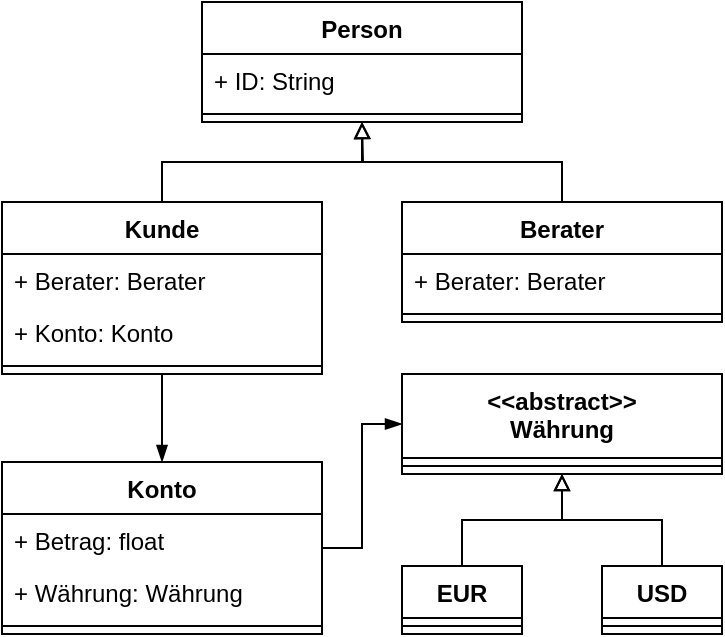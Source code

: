 <mxfile version="24.4.6" type="device" pages="4">
  <diagram id="iunZmE7E6BgedHIRVjCQ" name="Bank">
    <mxGraphModel dx="1407" dy="578" grid="1" gridSize="10" guides="1" tooltips="1" connect="1" arrows="1" fold="1" page="1" pageScale="1" pageWidth="1169" pageHeight="827" math="0" shadow="0">
      <root>
        <mxCell id="0" />
        <mxCell id="1" parent="0" />
        <mxCell id="VYMpUTlePzN7HzJO34z0-1" value="Person" style="swimlane;fontStyle=1;align=center;verticalAlign=top;childLayout=stackLayout;horizontal=1;startSize=26;horizontalStack=0;resizeParent=1;resizeParentMax=0;resizeLast=0;collapsible=1;marginBottom=0;whiteSpace=wrap;html=1;" vertex="1" parent="1">
          <mxGeometry x="400" y="80" width="160" height="60" as="geometry" />
        </mxCell>
        <mxCell id="VYMpUTlePzN7HzJO34z0-2" value="+ ID: String" style="text;strokeColor=none;fillColor=none;align=left;verticalAlign=top;spacingLeft=4;spacingRight=4;overflow=hidden;rotatable=0;points=[[0,0.5],[1,0.5]];portConstraint=eastwest;whiteSpace=wrap;html=1;" vertex="1" parent="VYMpUTlePzN7HzJO34z0-1">
          <mxGeometry y="26" width="160" height="26" as="geometry" />
        </mxCell>
        <mxCell id="VYMpUTlePzN7HzJO34z0-3" value="" style="line;strokeWidth=1;fillColor=none;align=left;verticalAlign=middle;spacingTop=-1;spacingLeft=3;spacingRight=3;rotatable=0;labelPosition=right;points=[];portConstraint=eastwest;strokeColor=inherit;" vertex="1" parent="VYMpUTlePzN7HzJO34z0-1">
          <mxGeometry y="52" width="160" height="8" as="geometry" />
        </mxCell>
        <mxCell id="VYMpUTlePzN7HzJO34z0-24" style="edgeStyle=orthogonalEdgeStyle;rounded=0;orthogonalLoop=1;jettySize=auto;html=1;exitX=0.5;exitY=0;exitDx=0;exitDy=0;entryX=0.5;entryY=1;entryDx=0;entryDy=0;endArrow=block;endFill=0;" edge="1" parent="1" source="VYMpUTlePzN7HzJO34z0-5" target="VYMpUTlePzN7HzJO34z0-1">
          <mxGeometry relative="1" as="geometry" />
        </mxCell>
        <mxCell id="VYMpUTlePzN7HzJO34z0-26" style="edgeStyle=orthogonalEdgeStyle;rounded=0;orthogonalLoop=1;jettySize=auto;html=1;exitX=0.5;exitY=1;exitDx=0;exitDy=0;entryX=0.5;entryY=0;entryDx=0;entryDy=0;endArrow=blockThin;endFill=1;" edge="1" parent="1" source="VYMpUTlePzN7HzJO34z0-5" target="VYMpUTlePzN7HzJO34z0-11">
          <mxGeometry relative="1" as="geometry" />
        </mxCell>
        <mxCell id="VYMpUTlePzN7HzJO34z0-5" value="Kunde" style="swimlane;fontStyle=1;align=center;verticalAlign=top;childLayout=stackLayout;horizontal=1;startSize=26;horizontalStack=0;resizeParent=1;resizeParentMax=0;resizeLast=0;collapsible=1;marginBottom=0;whiteSpace=wrap;html=1;" vertex="1" parent="1">
          <mxGeometry x="300" y="180" width="160" height="86" as="geometry" />
        </mxCell>
        <mxCell id="VYMpUTlePzN7HzJO34z0-6" value="+ Berater: Berater" style="text;strokeColor=none;fillColor=none;align=left;verticalAlign=top;spacingLeft=4;spacingRight=4;overflow=hidden;rotatable=0;points=[[0,0.5],[1,0.5]];portConstraint=eastwest;whiteSpace=wrap;html=1;" vertex="1" parent="VYMpUTlePzN7HzJO34z0-5">
          <mxGeometry y="26" width="160" height="26" as="geometry" />
        </mxCell>
        <mxCell id="VYMpUTlePzN7HzJO34z0-14" value="+ Konto: Konto" style="text;strokeColor=none;fillColor=none;align=left;verticalAlign=top;spacingLeft=4;spacingRight=4;overflow=hidden;rotatable=0;points=[[0,0.5],[1,0.5]];portConstraint=eastwest;whiteSpace=wrap;html=1;" vertex="1" parent="VYMpUTlePzN7HzJO34z0-5">
          <mxGeometry y="52" width="160" height="26" as="geometry" />
        </mxCell>
        <mxCell id="VYMpUTlePzN7HzJO34z0-7" value="" style="line;strokeWidth=1;fillColor=none;align=left;verticalAlign=middle;spacingTop=-1;spacingLeft=3;spacingRight=3;rotatable=0;labelPosition=right;points=[];portConstraint=eastwest;strokeColor=inherit;" vertex="1" parent="VYMpUTlePzN7HzJO34z0-5">
          <mxGeometry y="78" width="160" height="8" as="geometry" />
        </mxCell>
        <mxCell id="VYMpUTlePzN7HzJO34z0-25" style="edgeStyle=orthogonalEdgeStyle;rounded=0;orthogonalLoop=1;jettySize=auto;html=1;exitX=0.5;exitY=0;exitDx=0;exitDy=0;endArrow=block;endFill=0;" edge="1" parent="1" source="VYMpUTlePzN7HzJO34z0-8">
          <mxGeometry relative="1" as="geometry">
            <mxPoint x="480" y="140" as="targetPoint" />
          </mxGeometry>
        </mxCell>
        <mxCell id="VYMpUTlePzN7HzJO34z0-8" value="Berater" style="swimlane;fontStyle=1;align=center;verticalAlign=top;childLayout=stackLayout;horizontal=1;startSize=26;horizontalStack=0;resizeParent=1;resizeParentMax=0;resizeLast=0;collapsible=1;marginBottom=0;whiteSpace=wrap;html=1;" vertex="1" parent="1">
          <mxGeometry x="500" y="180" width="160" height="60" as="geometry" />
        </mxCell>
        <mxCell id="VYMpUTlePzN7HzJO34z0-9" value="+ Berater: Berater" style="text;strokeColor=none;fillColor=none;align=left;verticalAlign=top;spacingLeft=4;spacingRight=4;overflow=hidden;rotatable=0;points=[[0,0.5],[1,0.5]];portConstraint=eastwest;whiteSpace=wrap;html=1;" vertex="1" parent="VYMpUTlePzN7HzJO34z0-8">
          <mxGeometry y="26" width="160" height="26" as="geometry" />
        </mxCell>
        <mxCell id="VYMpUTlePzN7HzJO34z0-10" value="" style="line;strokeWidth=1;fillColor=none;align=left;verticalAlign=middle;spacingTop=-1;spacingLeft=3;spacingRight=3;rotatable=0;labelPosition=right;points=[];portConstraint=eastwest;strokeColor=inherit;" vertex="1" parent="VYMpUTlePzN7HzJO34z0-8">
          <mxGeometry y="52" width="160" height="8" as="geometry" />
        </mxCell>
        <mxCell id="VYMpUTlePzN7HzJO34z0-27" style="edgeStyle=orthogonalEdgeStyle;rounded=0;orthogonalLoop=1;jettySize=auto;html=1;exitX=1;exitY=0.5;exitDx=0;exitDy=0;endArrow=blockThin;endFill=1;entryX=0;entryY=0.5;entryDx=0;entryDy=0;" edge="1" parent="1" source="VYMpUTlePzN7HzJO34z0-11" target="VYMpUTlePzN7HzJO34z0-16">
          <mxGeometry relative="1" as="geometry" />
        </mxCell>
        <mxCell id="VYMpUTlePzN7HzJO34z0-11" value="Konto" style="swimlane;fontStyle=1;align=center;verticalAlign=top;childLayout=stackLayout;horizontal=1;startSize=26;horizontalStack=0;resizeParent=1;resizeParentMax=0;resizeLast=0;collapsible=1;marginBottom=0;whiteSpace=wrap;html=1;" vertex="1" parent="1">
          <mxGeometry x="300" y="310" width="160" height="86" as="geometry" />
        </mxCell>
        <mxCell id="VYMpUTlePzN7HzJO34z0-12" value="+ Betrag: float" style="text;strokeColor=none;fillColor=none;align=left;verticalAlign=top;spacingLeft=4;spacingRight=4;overflow=hidden;rotatable=0;points=[[0,0.5],[1,0.5]];portConstraint=eastwest;whiteSpace=wrap;html=1;" vertex="1" parent="VYMpUTlePzN7HzJO34z0-11">
          <mxGeometry y="26" width="160" height="26" as="geometry" />
        </mxCell>
        <mxCell id="VYMpUTlePzN7HzJO34z0-15" value="+ Währung: Währung" style="text;strokeColor=none;fillColor=none;align=left;verticalAlign=top;spacingLeft=4;spacingRight=4;overflow=hidden;rotatable=0;points=[[0,0.5],[1,0.5]];portConstraint=eastwest;whiteSpace=wrap;html=1;" vertex="1" parent="VYMpUTlePzN7HzJO34z0-11">
          <mxGeometry y="52" width="160" height="26" as="geometry" />
        </mxCell>
        <mxCell id="VYMpUTlePzN7HzJO34z0-13" value="" style="line;strokeWidth=1;fillColor=none;align=left;verticalAlign=middle;spacingTop=-1;spacingLeft=3;spacingRight=3;rotatable=0;labelPosition=right;points=[];portConstraint=eastwest;strokeColor=inherit;" vertex="1" parent="VYMpUTlePzN7HzJO34z0-11">
          <mxGeometry y="78" width="160" height="8" as="geometry" />
        </mxCell>
        <mxCell id="VYMpUTlePzN7HzJO34z0-16" value="&lt;div&gt;&amp;lt;&amp;lt;abstract&amp;gt;&amp;gt;&lt;/div&gt;Währung" style="swimlane;fontStyle=1;align=center;verticalAlign=top;childLayout=stackLayout;horizontal=1;startSize=42;horizontalStack=0;resizeParent=1;resizeParentMax=0;resizeLast=0;collapsible=1;marginBottom=0;whiteSpace=wrap;html=1;" vertex="1" parent="1">
          <mxGeometry x="500" y="266" width="160" height="50" as="geometry">
            <mxRectangle x="500" y="270" width="110" height="40" as="alternateBounds" />
          </mxGeometry>
        </mxCell>
        <mxCell id="VYMpUTlePzN7HzJO34z0-19" value="" style="line;strokeWidth=1;fillColor=none;align=left;verticalAlign=middle;spacingTop=-1;spacingLeft=3;spacingRight=3;rotatable=0;labelPosition=right;points=[];portConstraint=eastwest;strokeColor=inherit;" vertex="1" parent="VYMpUTlePzN7HzJO34z0-16">
          <mxGeometry y="42" width="160" height="8" as="geometry" />
        </mxCell>
        <mxCell id="VYMpUTlePzN7HzJO34z0-28" style="edgeStyle=orthogonalEdgeStyle;rounded=0;orthogonalLoop=1;jettySize=auto;html=1;exitX=0.5;exitY=0;exitDx=0;exitDy=0;entryX=0.5;entryY=1;entryDx=0;entryDy=0;endArrow=block;endFill=0;" edge="1" parent="1" source="VYMpUTlePzN7HzJO34z0-20" target="VYMpUTlePzN7HzJO34z0-16">
          <mxGeometry relative="1" as="geometry" />
        </mxCell>
        <mxCell id="VYMpUTlePzN7HzJO34z0-20" value="EUR" style="swimlane;fontStyle=1;align=center;verticalAlign=top;childLayout=stackLayout;horizontal=1;startSize=26;horizontalStack=0;resizeParent=1;resizeParentMax=0;resizeLast=0;collapsible=1;marginBottom=0;whiteSpace=wrap;html=1;" vertex="1" parent="1">
          <mxGeometry x="500" y="362" width="60" height="34" as="geometry" />
        </mxCell>
        <mxCell id="VYMpUTlePzN7HzJO34z0-21" value="" style="line;strokeWidth=1;fillColor=none;align=left;verticalAlign=middle;spacingTop=-1;spacingLeft=3;spacingRight=3;rotatable=0;labelPosition=right;points=[];portConstraint=eastwest;strokeColor=inherit;" vertex="1" parent="VYMpUTlePzN7HzJO34z0-20">
          <mxGeometry y="26" width="60" height="8" as="geometry" />
        </mxCell>
        <mxCell id="VYMpUTlePzN7HzJO34z0-30" style="edgeStyle=orthogonalEdgeStyle;rounded=0;orthogonalLoop=1;jettySize=auto;html=1;exitX=0.5;exitY=0;exitDx=0;exitDy=0;entryX=0.5;entryY=1;entryDx=0;entryDy=0;endArrow=block;endFill=0;" edge="1" parent="1" source="VYMpUTlePzN7HzJO34z0-22" target="VYMpUTlePzN7HzJO34z0-16">
          <mxGeometry relative="1" as="geometry" />
        </mxCell>
        <mxCell id="VYMpUTlePzN7HzJO34z0-22" value="USD" style="swimlane;fontStyle=1;align=center;verticalAlign=top;childLayout=stackLayout;horizontal=1;startSize=26;horizontalStack=0;resizeParent=1;resizeParentMax=0;resizeLast=0;collapsible=1;marginBottom=0;whiteSpace=wrap;html=1;" vertex="1" parent="1">
          <mxGeometry x="600" y="362" width="60" height="34" as="geometry" />
        </mxCell>
        <mxCell id="VYMpUTlePzN7HzJO34z0-23" value="" style="line;strokeWidth=1;fillColor=none;align=left;verticalAlign=middle;spacingTop=-1;spacingLeft=3;spacingRight=3;rotatable=0;labelPosition=right;points=[];portConstraint=eastwest;strokeColor=inherit;" vertex="1" parent="VYMpUTlePzN7HzJO34z0-22">
          <mxGeometry y="26" width="60" height="8" as="geometry" />
        </mxCell>
      </root>
    </mxGraphModel>
  </diagram>
  <diagram id="C5RBs43oDa-KdzZeNtuy" name="Star Wars" />
  <diagram id="3ioDmaJ7gbmRXK9w4Tqg" name="E-Post">
    <mxGraphModel dx="588" dy="578" grid="1" gridSize="10" guides="1" tooltips="1" connect="1" arrows="1" fold="1" page="1" pageScale="1" pageWidth="1169" pageHeight="827" math="0" shadow="0">
      <root>
        <mxCell id="0" />
        <mxCell id="1" parent="0" />
        <mxCell id="nJV-wV36-fek-TO85JfS-2" value="" style="rounded=0;whiteSpace=wrap;html=1;" vertex="1" parent="1">
          <mxGeometry x="80" y="70" width="250" height="230" as="geometry" />
        </mxCell>
        <mxCell id="nJV-wV36-fek-TO85JfS-3" value="Nutzer" style="shape=umlActor;verticalLabelPosition=bottom;verticalAlign=top;html=1;outlineConnect=0;" vertex="1" parent="1">
          <mxGeometry x="40" y="80" width="30" height="60" as="geometry" />
        </mxCell>
        <mxCell id="nJV-wV36-fek-TO85JfS-4" value="Kunde" style="shape=umlActor;verticalLabelPosition=bottom;verticalAlign=top;html=1;outlineConnect=0;" vertex="1" parent="1">
          <mxGeometry x="40" y="220" width="30" height="60" as="geometry" />
        </mxCell>
        <mxCell id="nJV-wV36-fek-TO85JfS-5" value="" style="endArrow=block;html=1;rounded=0;endFill=0;" edge="1" parent="1">
          <mxGeometry width="50" height="50" relative="1" as="geometry">
            <mxPoint x="55" y="210" as="sourcePoint" />
            <mxPoint x="55" y="170" as="targetPoint" />
          </mxGeometry>
        </mxCell>
        <mxCell id="nJV-wV36-fek-TO85JfS-6" value="empfangen" style="ellipse;whiteSpace=wrap;html=1;" vertex="1" parent="1">
          <mxGeometry x="110" y="80" width="80" height="30" as="geometry" />
        </mxCell>
        <mxCell id="nJV-wV36-fek-TO85JfS-7" value="registrieren" style="ellipse;whiteSpace=wrap;html=1;" vertex="1" parent="1">
          <mxGeometry x="110" y="120" width="80" height="30" as="geometry" />
        </mxCell>
        <mxCell id="nJV-wV36-fek-TO85JfS-8" value="verwalten" style="ellipse;whiteSpace=wrap;html=1;" vertex="1" parent="1">
          <mxGeometry x="110" y="260" width="80" height="30" as="geometry" />
        </mxCell>
        <mxCell id="nJV-wV36-fek-TO85JfS-9" value="schreiben" style="ellipse;whiteSpace=wrap;html=1;" vertex="1" parent="1">
          <mxGeometry x="110" y="220" width="80" height="30" as="geometry" />
        </mxCell>
        <mxCell id="nJV-wV36-fek-TO85JfS-10" value="senden" style="ellipse;whiteSpace=wrap;html=1;" vertex="1" parent="1">
          <mxGeometry x="110" y="180" width="80" height="30" as="geometry" />
        </mxCell>
        <mxCell id="nJV-wV36-fek-TO85JfS-11" value="Zusteller" style="shape=umlActor;verticalLabelPosition=bottom;verticalAlign=top;html=1;outlineConnect=0;" vertex="1" parent="1">
          <mxGeometry x="340" y="155" width="30" height="60" as="geometry" />
        </mxCell>
        <mxCell id="nJV-wV36-fek-TO85JfS-12" value="zustellen" style="ellipse;whiteSpace=wrap;html=1;" vertex="1" parent="1">
          <mxGeometry x="220" y="170" width="80" height="30" as="geometry" />
        </mxCell>
        <mxCell id="nJV-wV36-fek-TO85JfS-13" value="" style="endArrow=none;html=1;rounded=0;entryX=0;entryY=0.5;entryDx=0;entryDy=0;exitX=0.5;exitY=0.5;exitDx=0;exitDy=0;exitPerimeter=0;" edge="1" parent="1" source="nJV-wV36-fek-TO85JfS-3" target="nJV-wV36-fek-TO85JfS-6">
          <mxGeometry width="50" height="50" relative="1" as="geometry">
            <mxPoint x="170" y="240" as="sourcePoint" />
            <mxPoint x="220" y="190" as="targetPoint" />
          </mxGeometry>
        </mxCell>
        <mxCell id="nJV-wV36-fek-TO85JfS-14" value="" style="endArrow=none;html=1;rounded=0;entryX=0;entryY=0.5;entryDx=0;entryDy=0;exitX=0.5;exitY=0.5;exitDx=0;exitDy=0;exitPerimeter=0;" edge="1" parent="1" source="nJV-wV36-fek-TO85JfS-3" target="nJV-wV36-fek-TO85JfS-7">
          <mxGeometry width="50" height="50" relative="1" as="geometry">
            <mxPoint x="65" y="120" as="sourcePoint" />
            <mxPoint x="122" y="104" as="targetPoint" />
          </mxGeometry>
        </mxCell>
        <mxCell id="nJV-wV36-fek-TO85JfS-16" value="" style="endArrow=none;html=1;rounded=0;entryX=0;entryY=0.5;entryDx=0;entryDy=0;exitX=0.5;exitY=0.5;exitDx=0;exitDy=0;exitPerimeter=0;" edge="1" parent="1" source="nJV-wV36-fek-TO85JfS-4" target="nJV-wV36-fek-TO85JfS-10">
          <mxGeometry width="50" height="50" relative="1" as="geometry">
            <mxPoint x="65" y="120" as="sourcePoint" />
            <mxPoint x="120" y="145" as="targetPoint" />
          </mxGeometry>
        </mxCell>
        <mxCell id="nJV-wV36-fek-TO85JfS-17" value="" style="endArrow=none;html=1;rounded=0;entryX=0;entryY=0.5;entryDx=0;entryDy=0;exitX=0.5;exitY=0.5;exitDx=0;exitDy=0;exitPerimeter=0;" edge="1" parent="1" source="nJV-wV36-fek-TO85JfS-4" target="nJV-wV36-fek-TO85JfS-9">
          <mxGeometry width="50" height="50" relative="1" as="geometry">
            <mxPoint x="65" y="260" as="sourcePoint" />
            <mxPoint x="120" y="205" as="targetPoint" />
          </mxGeometry>
        </mxCell>
        <mxCell id="nJV-wV36-fek-TO85JfS-18" value="" style="endArrow=none;html=1;rounded=0;entryX=0;entryY=0.5;entryDx=0;entryDy=0;exitX=0.5;exitY=0.5;exitDx=0;exitDy=0;exitPerimeter=0;" edge="1" parent="1" source="nJV-wV36-fek-TO85JfS-4" target="nJV-wV36-fek-TO85JfS-8">
          <mxGeometry width="50" height="50" relative="1" as="geometry">
            <mxPoint x="65" y="260" as="sourcePoint" />
            <mxPoint x="120" y="245" as="targetPoint" />
          </mxGeometry>
        </mxCell>
        <mxCell id="nJV-wV36-fek-TO85JfS-19" value="" style="endArrow=none;html=1;rounded=0;exitX=1;exitY=0.5;exitDx=0;exitDy=0;entryX=0.5;entryY=0.5;entryDx=0;entryDy=0;entryPerimeter=0;" edge="1" parent="1" source="nJV-wV36-fek-TO85JfS-12" target="nJV-wV36-fek-TO85JfS-11">
          <mxGeometry width="50" height="50" relative="1" as="geometry">
            <mxPoint x="65" y="260" as="sourcePoint" />
            <mxPoint x="350.385" y="210" as="targetPoint" />
          </mxGeometry>
        </mxCell>
        <mxCell id="nJV-wV36-fek-TO85JfS-20" value="E-Post-System" style="text;html=1;align=center;verticalAlign=middle;whiteSpace=wrap;rounded=0;" vertex="1" parent="1">
          <mxGeometry x="160" y="40" width="90" height="30" as="geometry" />
        </mxCell>
      </root>
    </mxGraphModel>
  </diagram>
  <diagram id="pLxH-jli7Uel48wUpbZ6" name="Zustandsdiagramm">
    <mxGraphModel dx="2197" dy="1012" grid="1" gridSize="10" guides="1" tooltips="1" connect="1" arrows="1" fold="1" page="1" pageScale="1" pageWidth="1169" pageHeight="827" math="0" shadow="0">
      <root>
        <mxCell id="0" />
        <mxCell id="1" parent="0" />
        <mxCell id="4BU65ERraMlawbvB9dij-3" style="edgeStyle=orthogonalEdgeStyle;rounded=0;orthogonalLoop=1;jettySize=auto;html=1;exitX=0.5;exitY=1;exitDx=0;exitDy=0;endArrow=blockThin;endFill=1;" edge="1" parent="1" source="4BU65ERraMlawbvB9dij-1" target="4BU65ERraMlawbvB9dij-2">
          <mxGeometry relative="1" as="geometry" />
        </mxCell>
        <mxCell id="4BU65ERraMlawbvB9dij-8" style="edgeStyle=orthogonalEdgeStyle;rounded=0;orthogonalLoop=1;jettySize=auto;html=1;exitX=1;exitY=0.5;exitDx=0;exitDy=0;entryX=0;entryY=0;entryDx=0;entryDy=0;endArrow=blockThin;endFill=1;" edge="1" parent="1" source="4BU65ERraMlawbvB9dij-1" target="4BU65ERraMlawbvB9dij-7">
          <mxGeometry relative="1" as="geometry">
            <Array as="points">
              <mxPoint x="380" y="100" />
              <mxPoint x="380" y="100" />
            </Array>
          </mxGeometry>
        </mxCell>
        <mxCell id="4BU65ERraMlawbvB9dij-1" value="Ohne Name" style="rounded=0;whiteSpace=wrap;html=1;" vertex="1" parent="1">
          <mxGeometry x="80" y="80" width="120" height="40" as="geometry" />
        </mxCell>
        <mxCell id="4BU65ERraMlawbvB9dij-13" style="edgeStyle=orthogonalEdgeStyle;rounded=0;orthogonalLoop=1;jettySize=auto;html=1;exitX=1;exitY=0.5;exitDx=0;exitDy=0;entryX=0.5;entryY=1;entryDx=0;entryDy=0;endArrow=blockThin;endFill=1;" edge="1" parent="1" source="4BU65ERraMlawbvB9dij-2" target="4BU65ERraMlawbvB9dij-7">
          <mxGeometry relative="1" as="geometry" />
        </mxCell>
        <mxCell id="4BU65ERraMlawbvB9dij-2" value="Alternativname vorschlagen" style="rounded=0;whiteSpace=wrap;html=1;" vertex="1" parent="1">
          <mxGeometry x="80" y="170" width="120" height="40" as="geometry" />
        </mxCell>
        <mxCell id="4BU65ERraMlawbvB9dij-4" value="&lt;font style=&quot;font-size: 10px;&quot;&gt;Name eingeben [Name vergeben] /&lt;/font&gt;&lt;div style=&quot;font-size: 10px;&quot;&gt;&lt;font style=&quot;font-size: 10px;&quot;&gt;Alternativname vorschlagen&lt;/font&gt;&lt;/div&gt;" style="text;html=1;align=center;verticalAlign=middle;whiteSpace=wrap;rounded=0;" vertex="1" parent="1">
          <mxGeometry x="-30" y="130" width="160" height="30" as="geometry" />
        </mxCell>
        <mxCell id="4BU65ERraMlawbvB9dij-5" value="Name reserviert" style="rounded=0;whiteSpace=wrap;html=1;" vertex="1" parent="1">
          <mxGeometry x="440" y="80" width="120" height="20" as="geometry" />
        </mxCell>
        <mxCell id="4BU65ERraMlawbvB9dij-6" value="&lt;font style=&quot;font-size: 10px;&quot;&gt;Name eingeben [Name frei] /&amp;nbsp;&lt;/font&gt;&lt;span style=&quot;font-size: 10px; background-color: initial;&quot;&gt;Name reservieren&lt;/span&gt;" style="text;html=1;align=center;verticalAlign=middle;whiteSpace=wrap;rounded=0;" vertex="1" parent="1">
          <mxGeometry x="210" y="75" width="220" height="30" as="geometry" />
        </mxCell>
        <mxCell id="4BU65ERraMlawbvB9dij-12" style="edgeStyle=orthogonalEdgeStyle;rounded=0;orthogonalLoop=1;jettySize=auto;html=1;exitX=1;exitY=0;exitDx=0;exitDy=0;entryX=0;entryY=0;entryDx=0;entryDy=0;endArrow=blockThin;endFill=1;" edge="1" parent="1" source="4BU65ERraMlawbvB9dij-7" target="4BU65ERraMlawbvB9dij-10">
          <mxGeometry relative="1" as="geometry">
            <Array as="points">
              <mxPoint x="590" y="100" />
              <mxPoint x="590" y="100" />
            </Array>
          </mxGeometry>
        </mxCell>
        <mxCell id="4BU65ERraMlawbvB9dij-7" value="entry: Code senden" style="rounded=0;whiteSpace=wrap;html=1;" vertex="1" parent="1">
          <mxGeometry x="440" y="100" width="120" height="20" as="geometry" />
        </mxCell>
        <mxCell id="4BU65ERraMlawbvB9dij-9" value="Name reserviert" style="rounded=0;whiteSpace=wrap;html=1;" vertex="1" parent="1">
          <mxGeometry x="620" y="80" width="120" height="20" as="geometry" />
        </mxCell>
        <mxCell id="4BU65ERraMlawbvB9dij-16" style="edgeStyle=orthogonalEdgeStyle;rounded=0;orthogonalLoop=1;jettySize=auto;html=1;exitX=0.5;exitY=1;exitDx=0;exitDy=0;entryX=0.5;entryY=0;entryDx=0;entryDy=0;endArrow=blockThin;endFill=1;" edge="1" parent="1" source="4BU65ERraMlawbvB9dij-10" target="4BU65ERraMlawbvB9dij-15">
          <mxGeometry relative="1" as="geometry" />
        </mxCell>
        <mxCell id="4BU65ERraMlawbvB9dij-10" value="do: Daten erfassen" style="rounded=0;whiteSpace=wrap;html=1;" vertex="1" parent="1">
          <mxGeometry x="620" y="100" width="120" height="20" as="geometry" />
        </mxCell>
        <mxCell id="4BU65ERraMlawbvB9dij-11" value="[Code]" style="text;html=1;align=center;verticalAlign=middle;whiteSpace=wrap;rounded=0;fontSize=10;" vertex="1" parent="1">
          <mxGeometry x="570" y="75" width="40" height="30" as="geometry" />
        </mxCell>
        <mxCell id="4BU65ERraMlawbvB9dij-14" value="&lt;span style=&quot;font-size: 10px;&quot;&gt;Name wählen / Name reservieren&lt;/span&gt;" style="text;html=1;align=center;verticalAlign=middle;whiteSpace=wrap;rounded=0;" vertex="1" parent="1">
          <mxGeometry x="240" y="165" width="220" height="30" as="geometry" />
        </mxCell>
        <mxCell id="4BU65ERraMlawbvB9dij-19" style="edgeStyle=orthogonalEdgeStyle;rounded=0;orthogonalLoop=1;jettySize=auto;html=1;exitX=0.5;exitY=1;exitDx=0;exitDy=0;entryX=0.5;entryY=0;entryDx=0;entryDy=0;endArrow=blockThin;endFill=1;" edge="1" parent="1" source="4BU65ERraMlawbvB9dij-15" target="4BU65ERraMlawbvB9dij-18">
          <mxGeometry relative="1" as="geometry" />
        </mxCell>
        <mxCell id="4BU65ERraMlawbvB9dij-15" value="Registrierung abgeschlossen" style="rounded=0;whiteSpace=wrap;html=1;" vertex="1" parent="1">
          <mxGeometry x="620" y="160" width="120" height="40" as="geometry" />
        </mxCell>
        <mxCell id="4BU65ERraMlawbvB9dij-17" value="/ Coupon drucken" style="text;html=1;align=center;verticalAlign=middle;whiteSpace=wrap;rounded=0;fontSize=10;" vertex="1" parent="1">
          <mxGeometry x="590" y="120" width="90" height="40" as="geometry" />
        </mxCell>
        <mxCell id="4BU65ERraMlawbvB9dij-24" style="edgeStyle=orthogonalEdgeStyle;rounded=0;orthogonalLoop=1;jettySize=auto;html=1;exitX=0;exitY=0.5;exitDx=0;exitDy=0;entryX=1;entryY=1;entryDx=0;entryDy=0;endArrow=blockThin;endFill=1;" edge="1" parent="1" source="4BU65ERraMlawbvB9dij-18" target="4BU65ERraMlawbvB9dij-21">
          <mxGeometry relative="1" as="geometry">
            <Array as="points">
              <mxPoint x="560" y="260" />
              <mxPoint x="560" y="260" />
            </Array>
          </mxGeometry>
        </mxCell>
        <mxCell id="4BU65ERraMlawbvB9dij-36" style="edgeStyle=orthogonalEdgeStyle;rounded=0;orthogonalLoop=1;jettySize=auto;html=1;exitX=0.5;exitY=1;exitDx=0;exitDy=0;entryX=1;entryY=0.5;entryDx=0;entryDy=0;endArrow=blockThin;endFill=1;" edge="1" parent="1" source="4BU65ERraMlawbvB9dij-18" target="4BU65ERraMlawbvB9dij-34">
          <mxGeometry relative="1" as="geometry" />
        </mxCell>
        <mxCell id="4BU65ERraMlawbvB9dij-18" value="Identifikation" style="rounded=0;whiteSpace=wrap;html=1;" vertex="1" parent="1">
          <mxGeometry x="620" y="240" width="120" height="40" as="geometry" />
        </mxCell>
        <mxCell id="4BU65ERraMlawbvB9dij-20" value="[Coupon, Personalausweis]" style="text;html=1;align=center;verticalAlign=middle;whiteSpace=wrap;rounded=0;fontSize=10;" vertex="1" parent="1">
          <mxGeometry x="540" y="200" width="140" height="40" as="geometry" />
        </mxCell>
        <mxCell id="4BU65ERraMlawbvB9dij-21" value="Identifiziert" style="rounded=0;whiteSpace=wrap;html=1;" vertex="1" parent="1">
          <mxGeometry x="410" y="240" width="120" height="20" as="geometry" />
        </mxCell>
        <mxCell id="4BU65ERraMlawbvB9dij-29" style="edgeStyle=orthogonalEdgeStyle;rounded=0;orthogonalLoop=1;jettySize=auto;html=1;exitX=0;exitY=0;exitDx=0;exitDy=0;entryX=1;entryY=0.5;entryDx=0;entryDy=0;endArrow=blockThin;endFill=1;" edge="1" parent="1" source="4BU65ERraMlawbvB9dij-22" target="4BU65ERraMlawbvB9dij-26">
          <mxGeometry relative="1" as="geometry">
            <Array as="points">
              <mxPoint x="390" y="260" />
              <mxPoint x="390" y="260" />
            </Array>
          </mxGeometry>
        </mxCell>
        <mxCell id="4BU65ERraMlawbvB9dij-22" value="entry: SMS senden" style="rounded=0;whiteSpace=wrap;html=1;" vertex="1" parent="1">
          <mxGeometry x="410" y="260" width="120" height="20" as="geometry" />
        </mxCell>
        <mxCell id="4BU65ERraMlawbvB9dij-23" value="[identifiziert]" style="text;html=1;align=center;verticalAlign=middle;whiteSpace=wrap;rounded=0;fontSize=10;" vertex="1" parent="1">
          <mxGeometry x="540" y="235" width="70" height="30" as="geometry" />
        </mxCell>
        <mxCell id="4BU65ERraMlawbvB9dij-35" style="edgeStyle=orthogonalEdgeStyle;rounded=0;orthogonalLoop=1;jettySize=auto;html=1;exitX=0.5;exitY=1;exitDx=0;exitDy=0;entryX=0;entryY=0.5;entryDx=0;entryDy=0;endArrow=blockThin;endFill=1;" edge="1" parent="1" source="4BU65ERraMlawbvB9dij-26" target="4BU65ERraMlawbvB9dij-34">
          <mxGeometry relative="1" as="geometry" />
        </mxCell>
        <mxCell id="4BU65ERraMlawbvB9dij-26" value="Freigeschalten" style="rounded=0;whiteSpace=wrap;html=1;" vertex="1" parent="1">
          <mxGeometry x="190" y="240" width="120" height="40" as="geometry" />
        </mxCell>
        <mxCell id="4BU65ERraMlawbvB9dij-28" value="[SMS gesendet]" style="text;html=1;align=center;verticalAlign=middle;whiteSpace=wrap;rounded=0;fontSize=10;" vertex="1" parent="1">
          <mxGeometry x="320" y="235" width="80" height="30" as="geometry" />
        </mxCell>
        <mxCell id="4BU65ERraMlawbvB9dij-31" value="" style="edgeStyle=orthogonalEdgeStyle;rounded=0;orthogonalLoop=1;jettySize=auto;html=1;endArrow=blockThin;endFill=1;" edge="1" parent="1" source="4BU65ERraMlawbvB9dij-30" target="4BU65ERraMlawbvB9dij-1">
          <mxGeometry relative="1" as="geometry" />
        </mxCell>
        <mxCell id="4BU65ERraMlawbvB9dij-30" value="" style="ellipse;whiteSpace=wrap;html=1;aspect=fixed;fillColor=#000000;" vertex="1" parent="1">
          <mxGeometry x="40" y="90" width="20" height="20" as="geometry" />
        </mxCell>
        <mxCell id="4BU65ERraMlawbvB9dij-34" value="" style="ellipse;whiteSpace=wrap;html=1;aspect=fixed;" vertex="1" parent="1">
          <mxGeometry x="455" y="290" width="30" height="30" as="geometry" />
        </mxCell>
        <mxCell id="4BU65ERraMlawbvB9dij-33" value="" style="ellipse;whiteSpace=wrap;html=1;aspect=fixed;fillColor=#000000;" vertex="1" parent="1">
          <mxGeometry x="460" y="295" width="20" height="20" as="geometry" />
        </mxCell>
        <mxCell id="4BU65ERraMlawbvB9dij-37" value="[nicht identifiziert]" style="text;html=1;align=center;verticalAlign=middle;whiteSpace=wrap;rounded=0;fontSize=10;" vertex="1" parent="1">
          <mxGeometry x="530" y="280" width="90" height="30" as="geometry" />
        </mxCell>
      </root>
    </mxGraphModel>
  </diagram>
</mxfile>
